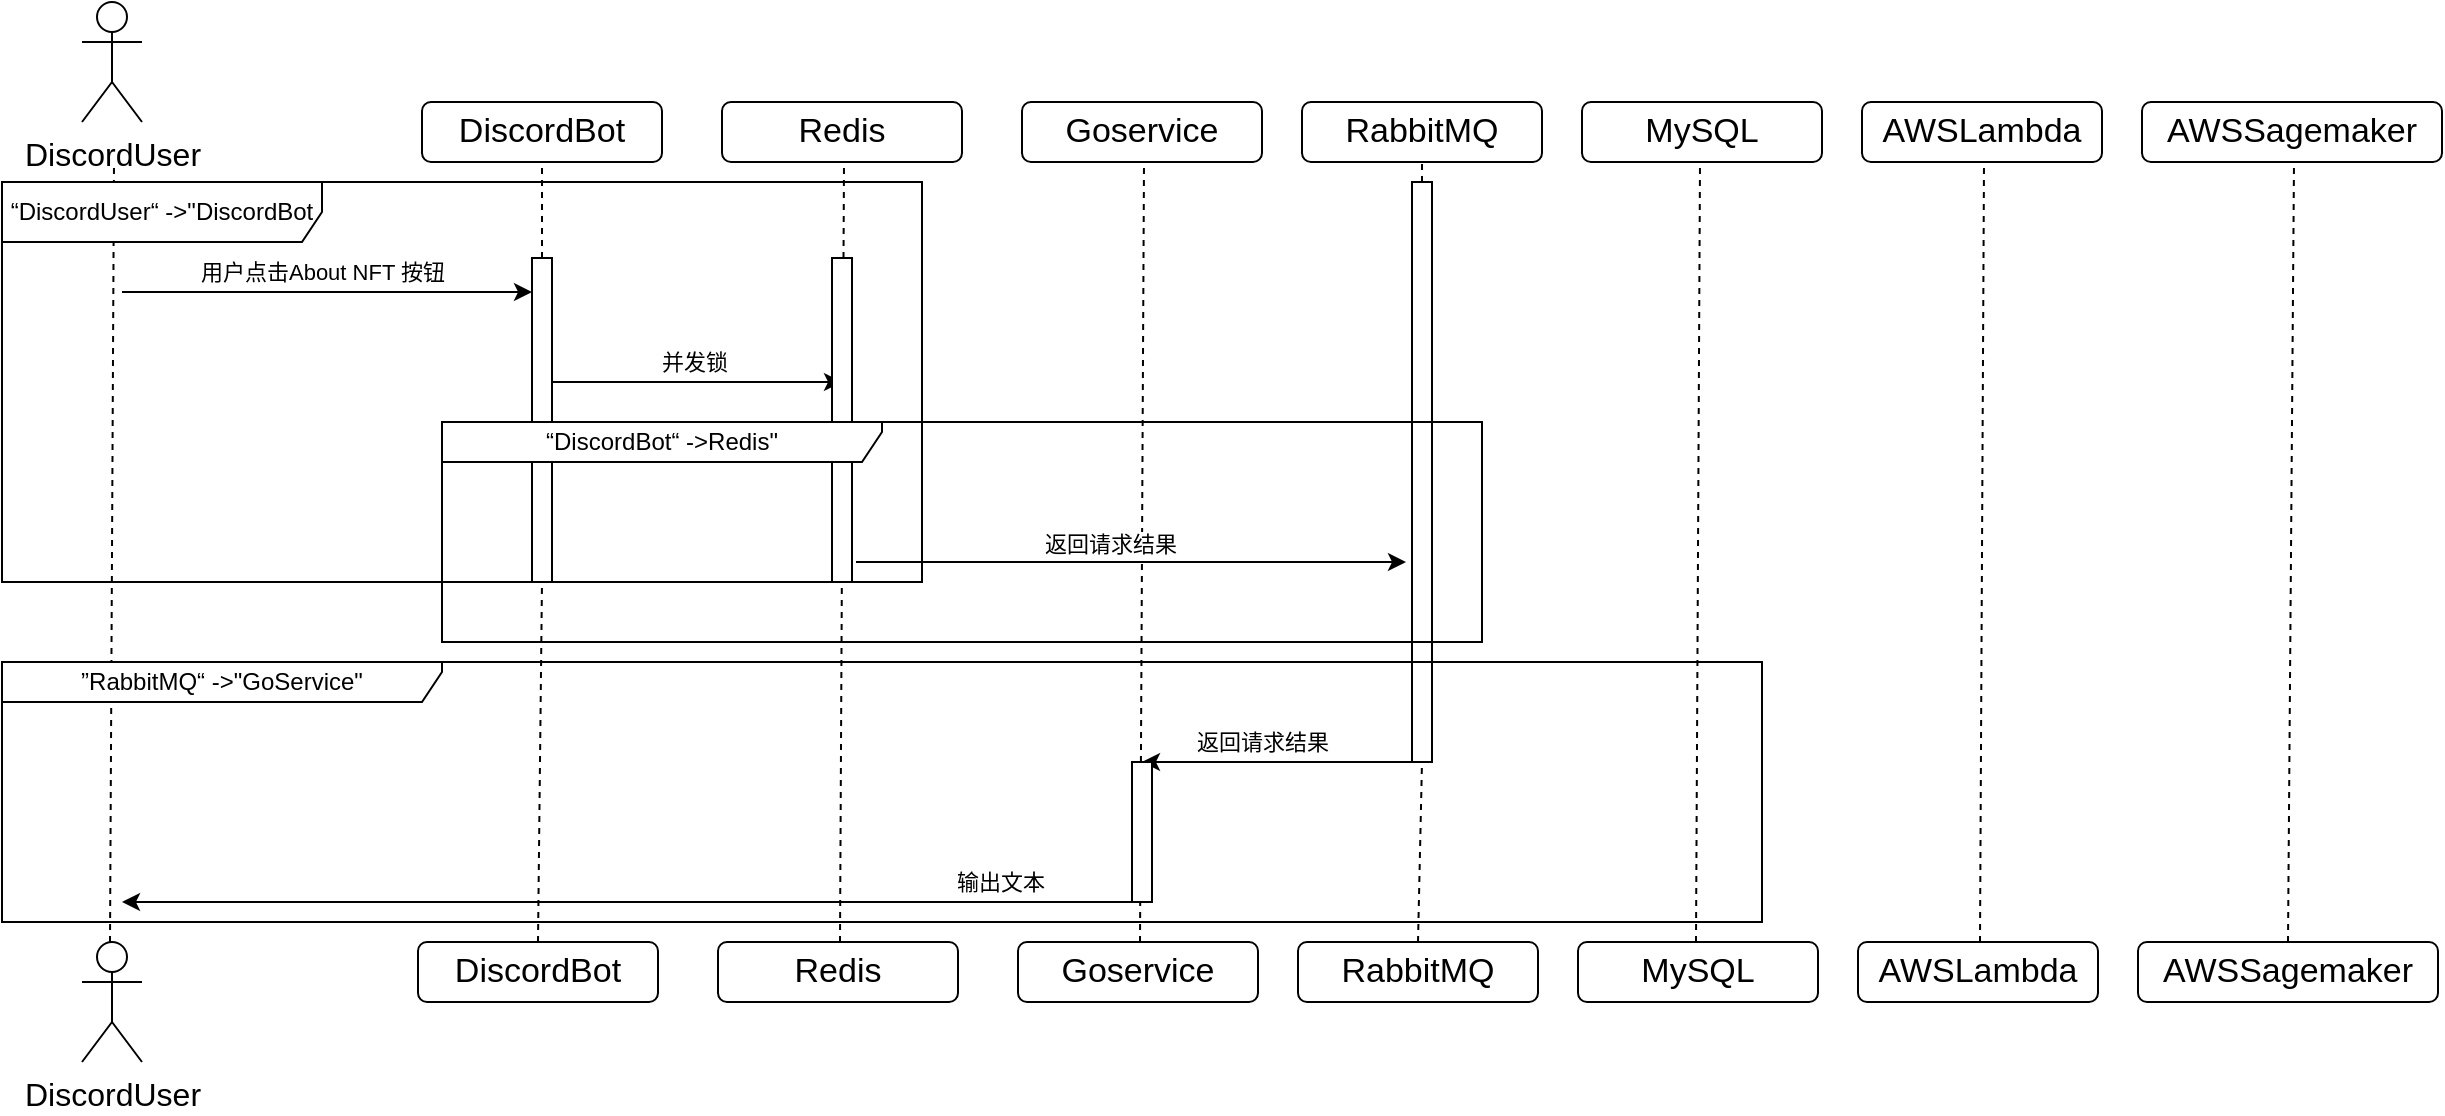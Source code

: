 <mxfile version="21.1.2" type="github">
  <diagram name="Page-1" id="74e2e168-ea6b-b213-b513-2b3c1d86103e">
    <mxGraphModel dx="1378" dy="940" grid="1" gridSize="10" guides="1" tooltips="1" connect="1" arrows="1" fold="1" page="1" pageScale="1" pageWidth="1100" pageHeight="850" background="none" math="0" shadow="0">
      <root>
        <mxCell id="0" />
        <mxCell id="1" parent="0" />
        <mxCell id="5-Ji9P3CsPrjVuzItavN-1" value="DiscordBot" style="rounded=1;whiteSpace=wrap;html=1;fontSize=17;" vertex="1" parent="1">
          <mxGeometry x="310" y="180" width="120" height="30" as="geometry" />
        </mxCell>
        <mxCell id="5-Ji9P3CsPrjVuzItavN-5" value="Redis" style="rounded=1;whiteSpace=wrap;html=1;fontSize=17;" vertex="1" parent="1">
          <mxGeometry x="460" y="180" width="120" height="30" as="geometry" />
        </mxCell>
        <mxCell id="5-Ji9P3CsPrjVuzItavN-6" value="Goservice" style="rounded=1;whiteSpace=wrap;html=1;fontSize=17;" vertex="1" parent="1">
          <mxGeometry x="610" y="180" width="120" height="30" as="geometry" />
        </mxCell>
        <mxCell id="5-Ji9P3CsPrjVuzItavN-7" value="RabbitMQ" style="rounded=1;whiteSpace=wrap;html=1;fontSize=17;" vertex="1" parent="1">
          <mxGeometry x="750" y="180" width="120" height="30" as="geometry" />
        </mxCell>
        <mxCell id="5-Ji9P3CsPrjVuzItavN-8" value="MySQL" style="rounded=1;whiteSpace=wrap;html=1;fontSize=17;" vertex="1" parent="1">
          <mxGeometry x="890" y="180" width="120" height="30" as="geometry" />
        </mxCell>
        <mxCell id="5-Ji9P3CsPrjVuzItavN-9" value="AWSLambda" style="rounded=1;whiteSpace=wrap;html=1;fontSize=17;" vertex="1" parent="1">
          <mxGeometry x="1030" y="180" width="120" height="30" as="geometry" />
        </mxCell>
        <mxCell id="5-Ji9P3CsPrjVuzItavN-10" value="AWSSagemaker" style="rounded=1;whiteSpace=wrap;html=1;fontSize=17;" vertex="1" parent="1">
          <mxGeometry x="1170" y="180" width="150" height="30" as="geometry" />
        </mxCell>
        <mxCell id="5-Ji9P3CsPrjVuzItavN-11" value="DiscordBot" style="rounded=1;whiteSpace=wrap;html=1;fontSize=17;" vertex="1" parent="1">
          <mxGeometry x="308" y="600" width="120" height="30" as="geometry" />
        </mxCell>
        <mxCell id="5-Ji9P3CsPrjVuzItavN-12" value="Redis" style="rounded=1;whiteSpace=wrap;html=1;fontSize=17;" vertex="1" parent="1">
          <mxGeometry x="458" y="600" width="120" height="30" as="geometry" />
        </mxCell>
        <mxCell id="5-Ji9P3CsPrjVuzItavN-13" value="Goservice" style="rounded=1;whiteSpace=wrap;html=1;fontSize=17;" vertex="1" parent="1">
          <mxGeometry x="608" y="600" width="120" height="30" as="geometry" />
        </mxCell>
        <mxCell id="5-Ji9P3CsPrjVuzItavN-14" value="RabbitMQ" style="rounded=1;whiteSpace=wrap;html=1;fontSize=17;" vertex="1" parent="1">
          <mxGeometry x="748" y="600" width="120" height="30" as="geometry" />
        </mxCell>
        <mxCell id="5-Ji9P3CsPrjVuzItavN-15" value="MySQL" style="rounded=1;whiteSpace=wrap;html=1;fontSize=17;" vertex="1" parent="1">
          <mxGeometry x="888" y="600" width="120" height="30" as="geometry" />
        </mxCell>
        <mxCell id="5-Ji9P3CsPrjVuzItavN-16" value="AWSLambda" style="rounded=1;whiteSpace=wrap;html=1;fontSize=17;" vertex="1" parent="1">
          <mxGeometry x="1028" y="600" width="120" height="30" as="geometry" />
        </mxCell>
        <mxCell id="5-Ji9P3CsPrjVuzItavN-17" value="AWSSagemaker" style="rounded=1;whiteSpace=wrap;html=1;fontSize=17;" vertex="1" parent="1">
          <mxGeometry x="1168" y="600" width="150" height="30" as="geometry" />
        </mxCell>
        <mxCell id="5-Ji9P3CsPrjVuzItavN-19" value="" style="endArrow=none;dashed=1;html=1;rounded=0;entryX=0.5;entryY=1;entryDx=0;entryDy=0;exitX=0.5;exitY=0;exitDx=0;exitDy=0;" edge="1" parent="1">
          <mxGeometry width="50" height="50" relative="1" as="geometry">
            <mxPoint x="519" y="600" as="sourcePoint" />
            <mxPoint x="521" y="210" as="targetPoint" />
          </mxGeometry>
        </mxCell>
        <mxCell id="5-Ji9P3CsPrjVuzItavN-20" value="" style="endArrow=none;dashed=1;html=1;rounded=0;entryX=0.5;entryY=1;entryDx=0;entryDy=0;exitX=0.5;exitY=0;exitDx=0;exitDy=0;" edge="1" parent="1">
          <mxGeometry width="50" height="50" relative="1" as="geometry">
            <mxPoint x="669" y="600" as="sourcePoint" />
            <mxPoint x="671" y="210" as="targetPoint" />
          </mxGeometry>
        </mxCell>
        <mxCell id="5-Ji9P3CsPrjVuzItavN-21" value="" style="endArrow=none;dashed=1;html=1;rounded=0;entryX=0.5;entryY=1;entryDx=0;entryDy=0;exitX=0.5;exitY=0;exitDx=0;exitDy=0;" edge="1" parent="1" source="5-Ji9P3CsPrjVuzItavN-44">
          <mxGeometry width="50" height="50" relative="1" as="geometry">
            <mxPoint x="808" y="600" as="sourcePoint" />
            <mxPoint x="810" y="210" as="targetPoint" />
          </mxGeometry>
        </mxCell>
        <mxCell id="5-Ji9P3CsPrjVuzItavN-22" value="" style="endArrow=none;dashed=1;html=1;rounded=0;entryX=0.5;entryY=1;entryDx=0;entryDy=0;exitX=0.5;exitY=0;exitDx=0;exitDy=0;" edge="1" parent="1">
          <mxGeometry width="50" height="50" relative="1" as="geometry">
            <mxPoint x="947" y="600" as="sourcePoint" />
            <mxPoint x="949" y="210" as="targetPoint" />
          </mxGeometry>
        </mxCell>
        <mxCell id="5-Ji9P3CsPrjVuzItavN-23" value="" style="endArrow=none;dashed=1;html=1;rounded=0;entryX=0.5;entryY=1;entryDx=0;entryDy=0;exitX=0.5;exitY=0;exitDx=0;exitDy=0;" edge="1" parent="1">
          <mxGeometry width="50" height="50" relative="1" as="geometry">
            <mxPoint x="1089" y="600" as="sourcePoint" />
            <mxPoint x="1091" y="210" as="targetPoint" />
          </mxGeometry>
        </mxCell>
        <mxCell id="5-Ji9P3CsPrjVuzItavN-24" value="" style="endArrow=none;dashed=1;html=1;rounded=0;entryX=0.5;entryY=1;entryDx=0;entryDy=0;exitX=0.5;exitY=0;exitDx=0;exitDy=0;" edge="1" parent="1" source="5-Ji9P3CsPrjVuzItavN-17">
          <mxGeometry width="50" height="50" relative="1" as="geometry">
            <mxPoint x="1246" y="390" as="sourcePoint" />
            <mxPoint x="1246" y="210" as="targetPoint" />
          </mxGeometry>
        </mxCell>
        <mxCell id="5-Ji9P3CsPrjVuzItavN-26" value="DiscordUser" style="shape=umlActor;verticalLabelPosition=bottom;verticalAlign=top;html=1;outlineConnect=0;fontSize=16;" vertex="1" parent="1">
          <mxGeometry x="140" y="130" width="30" height="60" as="geometry" />
        </mxCell>
        <mxCell id="5-Ji9P3CsPrjVuzItavN-29" value="DiscordUser" style="shape=umlActor;verticalLabelPosition=bottom;verticalAlign=top;html=1;outlineConnect=0;fontSize=16;" vertex="1" parent="1">
          <mxGeometry x="140" y="600" width="30" height="60" as="geometry" />
        </mxCell>
        <mxCell id="5-Ji9P3CsPrjVuzItavN-30" value="" style="endArrow=none;dashed=1;html=1;rounded=0;entryX=0.5;entryY=1;entryDx=0;entryDy=0;exitX=0.5;exitY=0;exitDx=0;exitDy=0;" edge="1" parent="1">
          <mxGeometry width="50" height="50" relative="1" as="geometry">
            <mxPoint x="154" y="600" as="sourcePoint" />
            <mxPoint x="156" y="210" as="targetPoint" />
          </mxGeometry>
        </mxCell>
        <mxCell id="5-Ji9P3CsPrjVuzItavN-33" value="" style="endArrow=none;dashed=1;html=1;rounded=0;entryX=0.5;entryY=1;entryDx=0;entryDy=0;exitX=0.5;exitY=0;exitDx=0;exitDy=0;" edge="1" parent="1" source="5-Ji9P3CsPrjVuzItavN-36" target="5-Ji9P3CsPrjVuzItavN-1">
          <mxGeometry width="50" height="50" relative="1" as="geometry">
            <mxPoint x="368" y="600" as="sourcePoint" />
            <mxPoint x="370" y="210" as="targetPoint" />
          </mxGeometry>
        </mxCell>
        <mxCell id="5-Ji9P3CsPrjVuzItavN-35" value="用户点击About NFT 按钮" style="endArrow=classic;html=1;rounded=0;" edge="1" parent="1">
          <mxGeometry x="-0.024" y="10" width="50" height="50" relative="1" as="geometry">
            <mxPoint x="160" y="275" as="sourcePoint" />
            <mxPoint x="365" y="275" as="targetPoint" />
            <mxPoint as="offset" />
          </mxGeometry>
        </mxCell>
        <mxCell id="5-Ji9P3CsPrjVuzItavN-38" value="" style="endArrow=none;dashed=1;html=1;rounded=0;entryX=0.5;entryY=1;entryDx=0;entryDy=0;exitX=0.5;exitY=0;exitDx=0;exitDy=0;" edge="1" parent="1" source="5-Ji9P3CsPrjVuzItavN-11" target="5-Ji9P3CsPrjVuzItavN-36">
          <mxGeometry width="50" height="50" relative="1" as="geometry">
            <mxPoint x="368" y="600" as="sourcePoint" />
            <mxPoint x="370" y="210" as="targetPoint" />
          </mxGeometry>
        </mxCell>
        <mxCell id="5-Ji9P3CsPrjVuzItavN-36" value="" style="html=1;points=[];perimeter=orthogonalPerimeter;outlineConnect=0;targetShapes=umlLifeline;portConstraint=eastwest;newEdgeStyle={&quot;edgeStyle&quot;:&quot;elbowEdgeStyle&quot;,&quot;elbow&quot;:&quot;vertical&quot;,&quot;curved&quot;:0,&quot;rounded&quot;:0};" vertex="1" parent="1">
          <mxGeometry x="365" y="258" width="10" height="162" as="geometry" />
        </mxCell>
        <mxCell id="5-Ji9P3CsPrjVuzItavN-39" value="并发锁" style="endArrow=classic;html=1;rounded=0;" edge="1" parent="1">
          <mxGeometry x="-0.024" y="10" width="50" height="50" relative="1" as="geometry">
            <mxPoint x="375" y="320" as="sourcePoint" />
            <mxPoint x="520" y="320" as="targetPoint" />
            <mxPoint as="offset" />
          </mxGeometry>
        </mxCell>
        <mxCell id="5-Ji9P3CsPrjVuzItavN-45" value="" style="endArrow=none;dashed=1;html=1;rounded=0;entryX=0.5;entryY=1;entryDx=0;entryDy=0;exitX=0.5;exitY=0;exitDx=0;exitDy=0;" edge="1" parent="1" target="5-Ji9P3CsPrjVuzItavN-44">
          <mxGeometry width="50" height="50" relative="1" as="geometry">
            <mxPoint x="808" y="600" as="sourcePoint" />
            <mxPoint x="810" y="210" as="targetPoint" />
          </mxGeometry>
        </mxCell>
        <mxCell id="5-Ji9P3CsPrjVuzItavN-44" value="" style="html=1;points=[];perimeter=orthogonalPerimeter;outlineConnect=0;targetShapes=umlLifeline;portConstraint=eastwest;newEdgeStyle={&quot;edgeStyle&quot;:&quot;elbowEdgeStyle&quot;,&quot;elbow&quot;:&quot;vertical&quot;,&quot;curved&quot;:0,&quot;rounded&quot;:0};" vertex="1" parent="1">
          <mxGeometry x="805" y="220" width="10" height="290" as="geometry" />
        </mxCell>
        <mxCell id="5-Ji9P3CsPrjVuzItavN-46" value="返回请求结果" style="endArrow=classic;html=1;rounded=0;" edge="1" parent="1">
          <mxGeometry x="0.172" y="-10" width="50" height="50" relative="1" as="geometry">
            <mxPoint x="815" y="510" as="sourcePoint" />
            <mxPoint x="670" y="510" as="targetPoint" />
            <mxPoint as="offset" />
          </mxGeometry>
        </mxCell>
        <mxCell id="5-Ji9P3CsPrjVuzItavN-47" value="" style="html=1;points=[];perimeter=orthogonalPerimeter;outlineConnect=0;targetShapes=umlLifeline;portConstraint=eastwest;newEdgeStyle={&quot;edgeStyle&quot;:&quot;elbowEdgeStyle&quot;,&quot;elbow&quot;:&quot;vertical&quot;,&quot;curved&quot;:0,&quot;rounded&quot;:0};" vertex="1" parent="1">
          <mxGeometry x="665" y="510" width="10" height="70" as="geometry" />
        </mxCell>
        <mxCell id="5-Ji9P3CsPrjVuzItavN-49" value="输出文本" style="endArrow=classic;html=1;rounded=0;" edge="1" parent="1" source="5-Ji9P3CsPrjVuzItavN-47">
          <mxGeometry x="-0.743" y="-10" width="50" height="50" relative="1" as="geometry">
            <mxPoint x="305" y="580" as="sourcePoint" />
            <mxPoint x="160" y="580" as="targetPoint" />
            <mxPoint x="-1" as="offset" />
          </mxGeometry>
        </mxCell>
        <mxCell id="5-Ji9P3CsPrjVuzItavN-50" value="“DiscordUser“ -&amp;gt;&quot;DiscordBot" style="shape=umlFrame;whiteSpace=wrap;html=1;pointerEvents=0;recursiveResize=0;container=1;collapsible=0;width=160;" vertex="1" parent="1">
          <mxGeometry x="100" y="220" width="460" height="200" as="geometry" />
        </mxCell>
        <mxCell id="5-Ji9P3CsPrjVuzItavN-56" value="" style="html=1;points=[];perimeter=orthogonalPerimeter;outlineConnect=0;targetShapes=umlLifeline;portConstraint=eastwest;newEdgeStyle={&quot;edgeStyle&quot;:&quot;elbowEdgeStyle&quot;,&quot;elbow&quot;:&quot;vertical&quot;,&quot;curved&quot;:0,&quot;rounded&quot;:0};" vertex="1" parent="5-Ji9P3CsPrjVuzItavN-50">
          <mxGeometry x="415" y="38" width="10" height="162" as="geometry" />
        </mxCell>
        <mxCell id="5-Ji9P3CsPrjVuzItavN-51" value="“DiscordBot“ -&amp;gt;Redis&quot;" style="shape=umlFrame;whiteSpace=wrap;html=1;pointerEvents=0;recursiveResize=0;container=1;collapsible=0;width=220;height=20;" vertex="1" parent="1">
          <mxGeometry x="320" y="340" width="520" height="110" as="geometry" />
        </mxCell>
        <mxCell id="5-Ji9P3CsPrjVuzItavN-57" value="返回请求结果" style="endArrow=classic;html=1;rounded=0;" edge="1" parent="5-Ji9P3CsPrjVuzItavN-51">
          <mxGeometry x="-0.071" y="9" width="50" height="50" relative="1" as="geometry">
            <mxPoint x="207" y="70" as="sourcePoint" />
            <mxPoint x="482" y="70" as="targetPoint" />
            <mxPoint x="-1" as="offset" />
          </mxGeometry>
        </mxCell>
        <mxCell id="5-Ji9P3CsPrjVuzItavN-53" value="”RabbitMQ“ -&amp;gt;&quot;GoService&quot;" style="shape=umlFrame;whiteSpace=wrap;html=1;pointerEvents=0;recursiveResize=0;container=1;collapsible=0;width=220;height=20;" vertex="1" parent="1">
          <mxGeometry x="100" y="460" width="880" height="130" as="geometry" />
        </mxCell>
      </root>
    </mxGraphModel>
  </diagram>
</mxfile>
